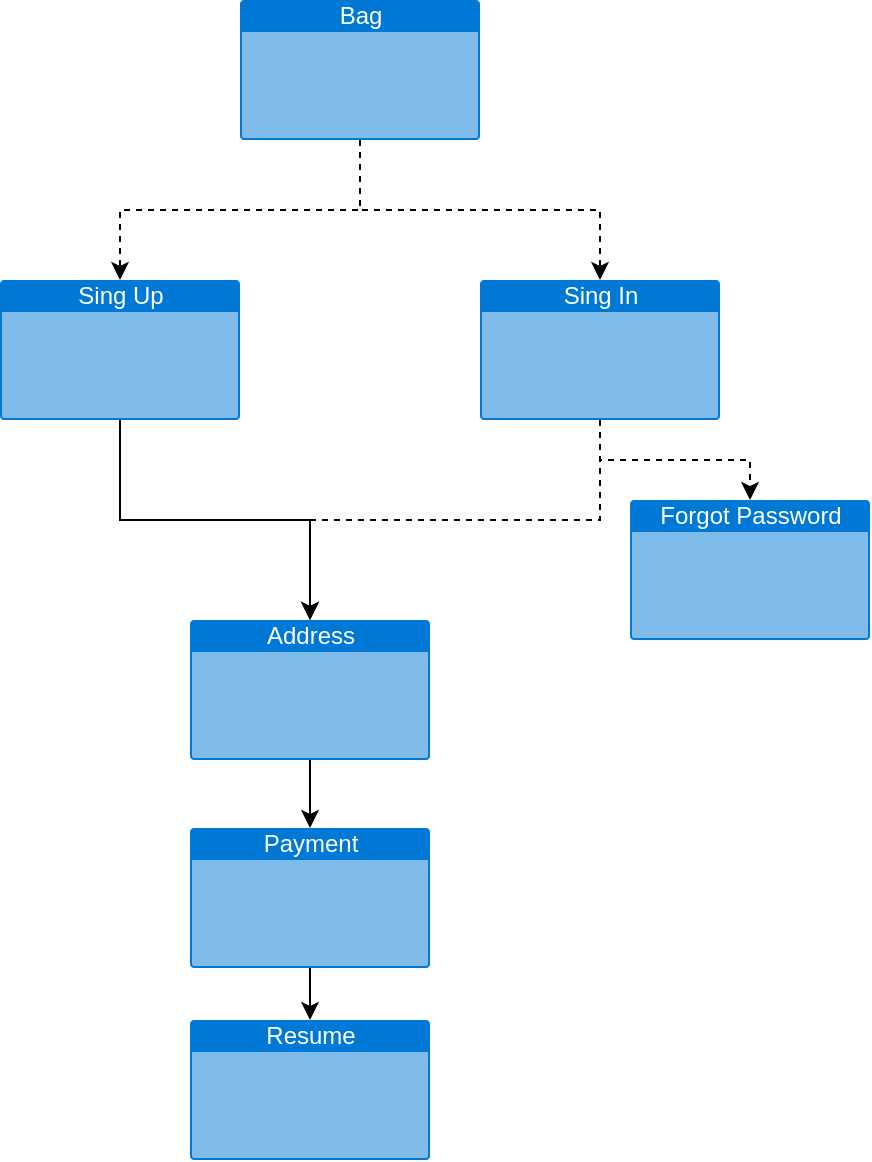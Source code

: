 <mxfile version="13.9.9" type="device"><diagram id="7Jtt64SkGZrDIaBeGROG" name="Page-1"><mxGraphModel dx="1422" dy="727" grid="1" gridSize="10" guides="1" tooltips="1" connect="1" arrows="1" fold="1" page="1" pageScale="1" pageWidth="1169" pageHeight="827" math="0" shadow="0"><root><mxCell id="0"/><mxCell id="1" parent="0"/><mxCell id="kS83XZjfOLR38JKo2rkb-8" style="edgeStyle=orthogonalEdgeStyle;rounded=0;orthogonalLoop=1;jettySize=auto;html=1;exitX=0.5;exitY=1;exitDx=0;exitDy=0;exitPerimeter=0;entryX=0.5;entryY=0;entryDx=0;entryDy=0;entryPerimeter=0;dashed=1;" edge="1" parent="1" source="kS83XZjfOLR38JKo2rkb-1" target="kS83XZjfOLR38JKo2rkb-3"><mxGeometry relative="1" as="geometry"/></mxCell><mxCell id="kS83XZjfOLR38JKo2rkb-9" style="edgeStyle=orthogonalEdgeStyle;rounded=0;orthogonalLoop=1;jettySize=auto;html=1;exitX=0.5;exitY=1;exitDx=0;exitDy=0;exitPerimeter=0;dashed=1;entryX=0.5;entryY=0;entryDx=0;entryDy=0;entryPerimeter=0;" edge="1" parent="1" source="kS83XZjfOLR38JKo2rkb-1" target="kS83XZjfOLR38JKo2rkb-2"><mxGeometry relative="1" as="geometry"><mxPoint x="640" y="150" as="targetPoint"/></mxGeometry></mxCell><mxCell id="kS83XZjfOLR38JKo2rkb-1" value="Bag" style="html=1;strokeColor=none;fillColor=#0079D6;labelPosition=center;verticalLabelPosition=middle;verticalAlign=top;align=center;fontSize=12;outlineConnect=0;spacingTop=-6;fontColor=#FFFFFF;shape=mxgraph.sitemap.page;" vertex="1" parent="1"><mxGeometry x="525" y="50" width="120" height="70" as="geometry"/></mxCell><mxCell id="kS83XZjfOLR38JKo2rkb-10" style="edgeStyle=orthogonalEdgeStyle;rounded=0;orthogonalLoop=1;jettySize=auto;html=1;exitX=0.5;exitY=1;exitDx=0;exitDy=0;exitPerimeter=0;dashed=1;" edge="1" parent="1" source="kS83XZjfOLR38JKo2rkb-2" target="kS83XZjfOLR38JKo2rkb-4"><mxGeometry relative="1" as="geometry"/></mxCell><mxCell id="kS83XZjfOLR38JKo2rkb-11" style="edgeStyle=orthogonalEdgeStyle;rounded=0;orthogonalLoop=1;jettySize=auto;html=1;exitX=0.5;exitY=1;exitDx=0;exitDy=0;exitPerimeter=0;dashed=1;" edge="1" parent="1" source="kS83XZjfOLR38JKo2rkb-2" target="kS83XZjfOLR38JKo2rkb-5"><mxGeometry relative="1" as="geometry"/></mxCell><mxCell id="kS83XZjfOLR38JKo2rkb-2" value="Sing In" style="html=1;strokeColor=none;fillColor=#0079D6;labelPosition=center;verticalLabelPosition=middle;verticalAlign=top;align=center;fontSize=12;outlineConnect=0;spacingTop=-6;fontColor=#FFFFFF;shape=mxgraph.sitemap.page;" vertex="1" parent="1"><mxGeometry x="645" y="190" width="120" height="70" as="geometry"/></mxCell><mxCell id="kS83XZjfOLR38JKo2rkb-12" style="edgeStyle=orthogonalEdgeStyle;rounded=0;orthogonalLoop=1;jettySize=auto;html=1;exitX=0.5;exitY=1;exitDx=0;exitDy=0;exitPerimeter=0;entryX=0.5;entryY=0;entryDx=0;entryDy=0;entryPerimeter=0;" edge="1" parent="1" source="kS83XZjfOLR38JKo2rkb-3" target="kS83XZjfOLR38JKo2rkb-5"><mxGeometry relative="1" as="geometry"><mxPoint x="530" y="350" as="targetPoint"/></mxGeometry></mxCell><mxCell id="kS83XZjfOLR38JKo2rkb-3" value="Sing Up" style="html=1;strokeColor=none;fillColor=#0079D6;labelPosition=center;verticalLabelPosition=middle;verticalAlign=top;align=center;fontSize=12;outlineConnect=0;spacingTop=-6;fontColor=#FFFFFF;shape=mxgraph.sitemap.page;" vertex="1" parent="1"><mxGeometry x="405" y="190" width="120" height="70" as="geometry"/></mxCell><mxCell id="kS83XZjfOLR38JKo2rkb-4" value="Forgot&amp;nbsp;Password" style="html=1;strokeColor=none;fillColor=#0079D6;labelPosition=center;verticalLabelPosition=middle;verticalAlign=top;align=center;fontSize=12;outlineConnect=0;spacingTop=-6;fontColor=#FFFFFF;shape=mxgraph.sitemap.page;" vertex="1" parent="1"><mxGeometry x="720" y="300" width="120" height="70" as="geometry"/></mxCell><mxCell id="kS83XZjfOLR38JKo2rkb-13" value="" style="edgeStyle=orthogonalEdgeStyle;rounded=0;orthogonalLoop=1;jettySize=auto;html=1;" edge="1" parent="1" source="kS83XZjfOLR38JKo2rkb-5" target="kS83XZjfOLR38JKo2rkb-6"><mxGeometry relative="1" as="geometry"/></mxCell><mxCell id="kS83XZjfOLR38JKo2rkb-5" value="Address" style="html=1;strokeColor=none;fillColor=#0079D6;labelPosition=center;verticalLabelPosition=middle;verticalAlign=top;align=center;fontSize=12;outlineConnect=0;spacingTop=-6;fontColor=#FFFFFF;shape=mxgraph.sitemap.page;" vertex="1" parent="1"><mxGeometry x="500" y="360" width="120" height="70" as="geometry"/></mxCell><mxCell id="kS83XZjfOLR38JKo2rkb-14" value="" style="edgeStyle=orthogonalEdgeStyle;rounded=0;orthogonalLoop=1;jettySize=auto;html=1;" edge="1" parent="1" source="kS83XZjfOLR38JKo2rkb-6" target="kS83XZjfOLR38JKo2rkb-7"><mxGeometry relative="1" as="geometry"/></mxCell><mxCell id="kS83XZjfOLR38JKo2rkb-6" value="Payment" style="html=1;strokeColor=none;fillColor=#0079D6;labelPosition=center;verticalLabelPosition=middle;verticalAlign=top;align=center;fontSize=12;outlineConnect=0;spacingTop=-6;fontColor=#FFFFFF;shape=mxgraph.sitemap.page;" vertex="1" parent="1"><mxGeometry x="500" y="464" width="120" height="70" as="geometry"/></mxCell><mxCell id="kS83XZjfOLR38JKo2rkb-7" value="Resume" style="html=1;strokeColor=none;fillColor=#0079D6;labelPosition=center;verticalLabelPosition=middle;verticalAlign=top;align=center;fontSize=12;outlineConnect=0;spacingTop=-6;fontColor=#FFFFFF;shape=mxgraph.sitemap.page;" vertex="1" parent="1"><mxGeometry x="500" y="560" width="120" height="70" as="geometry"/></mxCell></root></mxGraphModel></diagram></mxfile>